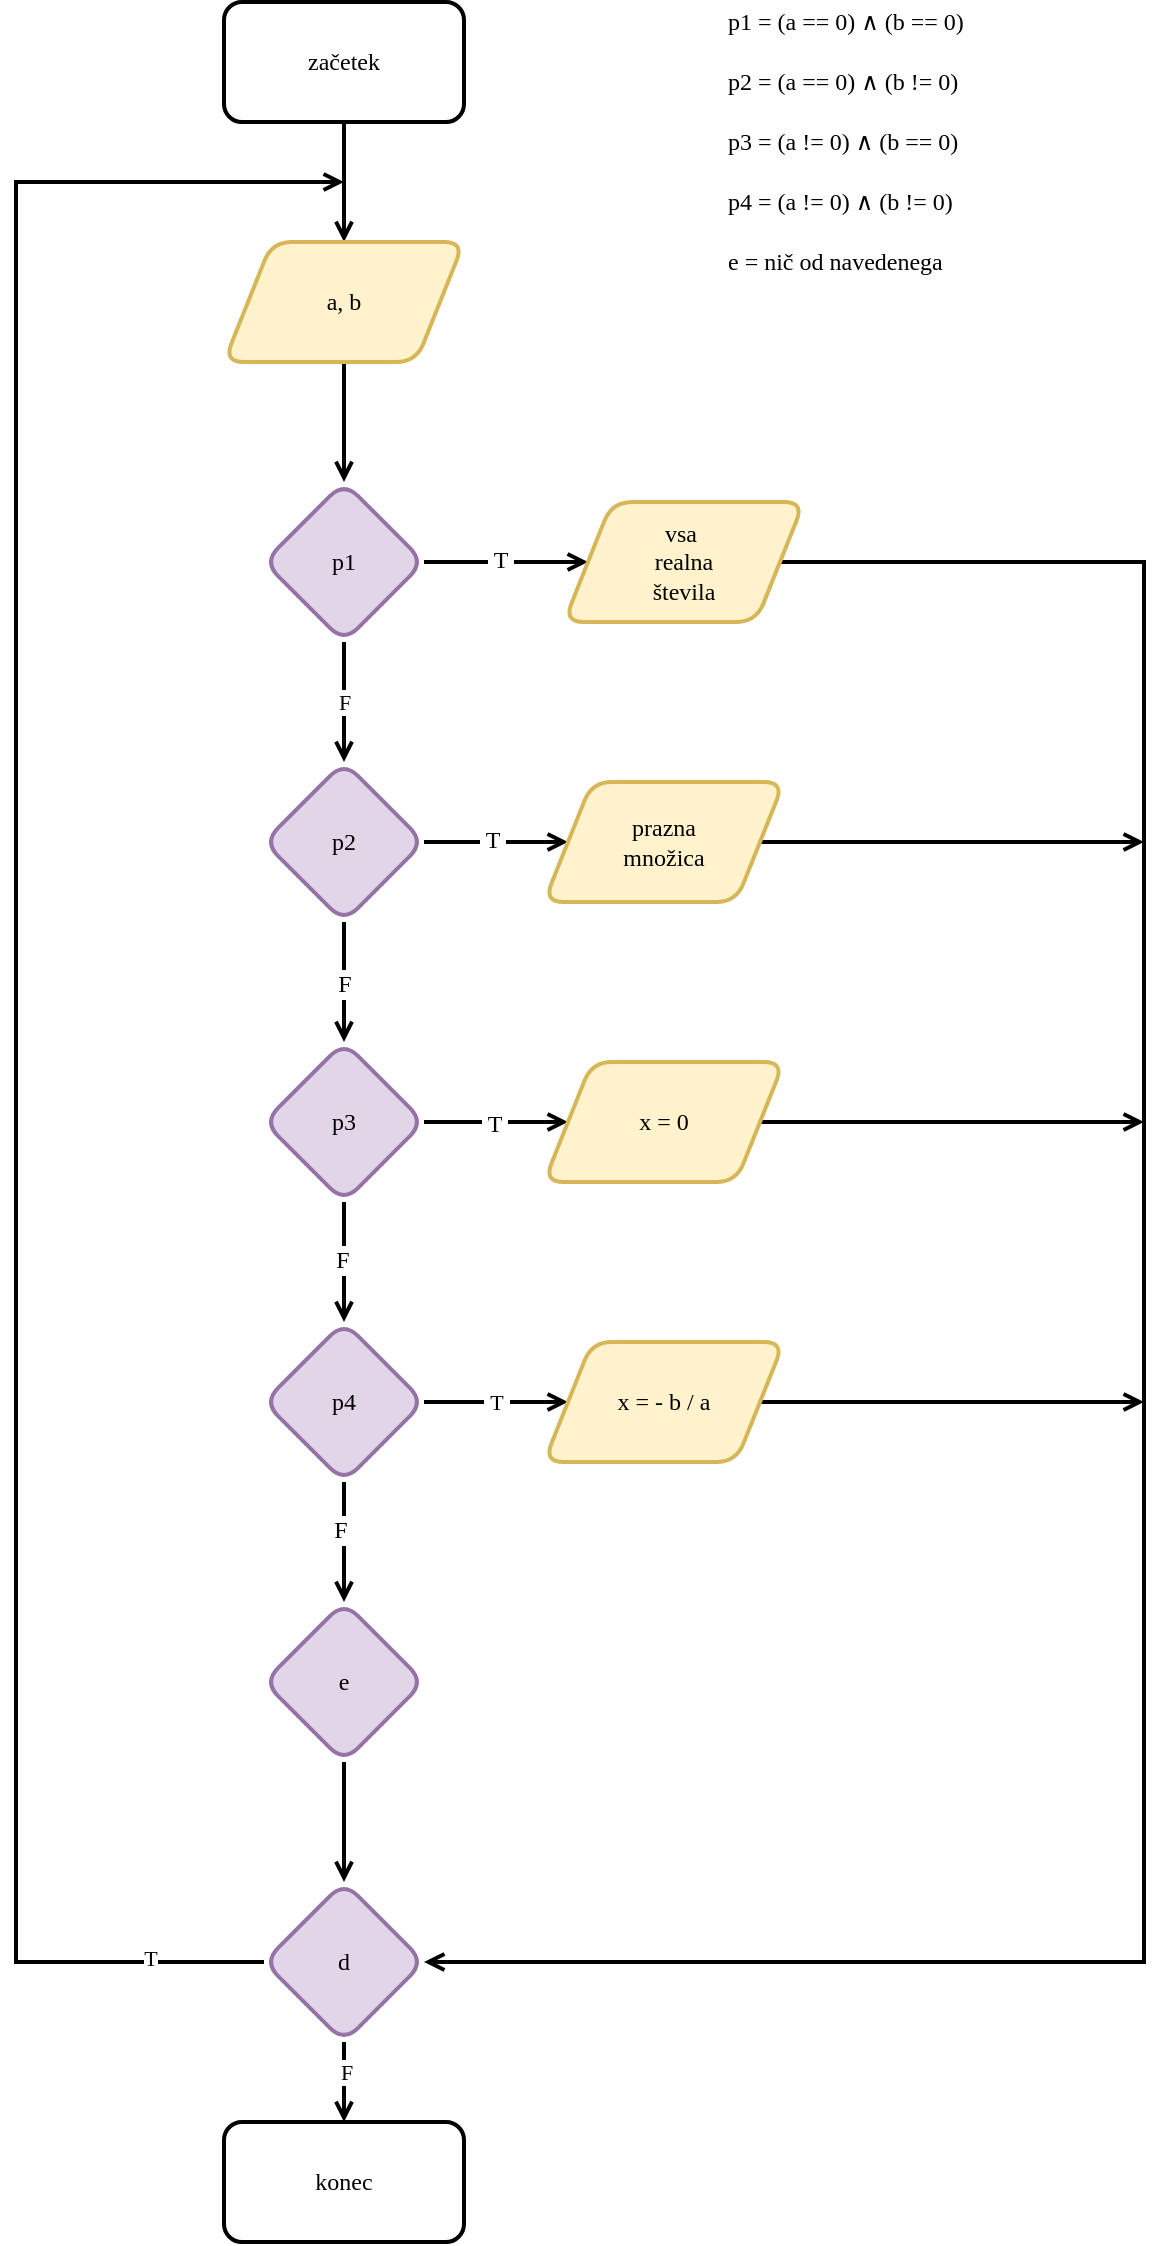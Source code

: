 <mxfile version="24.2.3" type="github">
  <diagram id="kmR8cQMLBEui-aiKMY-3" name="Page-1">
    <mxGraphModel dx="1848" dy="1322" grid="1" gridSize="10" guides="1" tooltips="1" connect="1" arrows="1" fold="1" page="1" pageScale="1" pageWidth="827" pageHeight="1169" background="#FFFFFF" math="0" shadow="0">
      <root>
        <mxCell id="0" />
        <mxCell id="1" parent="0" />
        <mxCell id="QI0CAktTYMknltCW-ucY-3" style="edgeStyle=orthogonalEdgeStyle;rounded=0;orthogonalLoop=1;jettySize=auto;html=1;entryX=0.5;entryY=0;entryDx=0;entryDy=0;fontFamily=Space Mono;strokeWidth=2;endArrow=open;endFill=0;fontSource=https%3A%2F%2Ffonts.googleapis.com%2Fcss%3Ffamily%3DSpace%2BMono;" parent="1" source="QI0CAktTYMknltCW-ucY-1" target="QI0CAktTYMknltCW-ucY-2" edge="1">
          <mxGeometry relative="1" as="geometry" />
        </mxCell>
        <mxCell id="QI0CAktTYMknltCW-ucY-1" value="začetek" style="rounded=1;whiteSpace=wrap;html=1;fontFamily=Space Mono;strokeWidth=2;fontSource=https%3A%2F%2Ffonts.googleapis.com%2Fcss%3Ffamily%3DSpace%2BMono;" parent="1" vertex="1">
          <mxGeometry x="234" y="32" width="120" height="60" as="geometry" />
        </mxCell>
        <mxCell id="QI0CAktTYMknltCW-ucY-10" style="edgeStyle=orthogonalEdgeStyle;rounded=0;orthogonalLoop=1;jettySize=auto;html=1;entryX=0.5;entryY=0;entryDx=0;entryDy=0;endArrow=open;endFill=0;strokeWidth=2;fontFamily=Space Mono;fontSource=https%3A%2F%2Ffonts.googleapis.com%2Fcss%3Ffamily%3DSpace%2BMono;" parent="1" source="QI0CAktTYMknltCW-ucY-2" target="QI0CAktTYMknltCW-ucY-5" edge="1">
          <mxGeometry relative="1" as="geometry" />
        </mxCell>
        <mxCell id="QI0CAktTYMknltCW-ucY-2" value="a, b" style="shape=parallelogram;perimeter=parallelogramPerimeter;whiteSpace=wrap;html=1;strokeWidth=2;fontFamily=Space Mono;fillColor=#fff2cc;strokeColor=#d6b656;rounded=1;fontSource=https%3A%2F%2Ffonts.googleapis.com%2Fcss%3Ffamily%3DSpace%2BMono;" parent="1" vertex="1">
          <mxGeometry x="234" y="152" width="120" height="60" as="geometry" />
        </mxCell>
        <mxCell id="QI0CAktTYMknltCW-ucY-11" style="edgeStyle=orthogonalEdgeStyle;rounded=0;orthogonalLoop=1;jettySize=auto;html=1;entryX=0;entryY=0.5;entryDx=0;entryDy=0;endArrow=open;endFill=0;strokeWidth=2;fontFamily=Space Mono;fontSource=https%3A%2F%2Ffonts.googleapis.com%2Fcss%3Ffamily%3DSpace%2BMono;" parent="1" source="QI0CAktTYMknltCW-ucY-5" target="QI0CAktTYMknltCW-ucY-9" edge="1">
          <mxGeometry relative="1" as="geometry" />
        </mxCell>
        <mxCell id="QI0CAktTYMknltCW-ucY-12" value="&amp;nbsp;T&amp;nbsp;" style="text;html=1;align=center;verticalAlign=middle;resizable=0;points=[];labelBackgroundColor=#ffffff;fontFamily=Space Mono;fontSource=https%3A%2F%2Ffonts.googleapis.com%2Fcss%3Ffamily%3DSpace%2BMono;" parent="QI0CAktTYMknltCW-ucY-11" vertex="1" connectable="0">
          <mxGeometry x="-0.073" y="1" relative="1" as="geometry">
            <mxPoint as="offset" />
          </mxGeometry>
        </mxCell>
        <mxCell id="QI0CAktTYMknltCW-ucY-13" value="F" style="edgeStyle=orthogonalEdgeStyle;rounded=0;orthogonalLoop=1;jettySize=auto;html=1;endArrow=open;endFill=0;strokeWidth=2;fontFamily=Space Mono;fontSource=https%3A%2F%2Ffonts.googleapis.com%2Fcss%3Ffamily%3DSpace%2BMono;" parent="1" source="QI0CAktTYMknltCW-ucY-5" target="QI0CAktTYMknltCW-ucY-6" edge="1">
          <mxGeometry relative="1" as="geometry" />
        </mxCell>
        <mxCell id="QI0CAktTYMknltCW-ucY-5" value="p1" style="rhombus;whiteSpace=wrap;html=1;rounded=1;strokeWidth=2;fontFamily=Space Mono;fillColor=#e1d5e7;strokeColor=#9673a6;fontSource=https%3A%2F%2Ffonts.googleapis.com%2Fcss%3Ffamily%3DSpace%2BMono;" parent="1" vertex="1">
          <mxGeometry x="254" y="272" width="80" height="80" as="geometry" />
        </mxCell>
        <mxCell id="QI0CAktTYMknltCW-ucY-15" style="edgeStyle=orthogonalEdgeStyle;rounded=0;orthogonalLoop=1;jettySize=auto;html=1;entryX=0.5;entryY=0;entryDx=0;entryDy=0;endArrow=open;endFill=0;strokeWidth=2;fontFamily=Space Mono;fontSource=https%3A%2F%2Ffonts.googleapis.com%2Fcss%3Ffamily%3DSpace%2BMono;" parent="1" source="QI0CAktTYMknltCW-ucY-6" target="QI0CAktTYMknltCW-ucY-7" edge="1">
          <mxGeometry relative="1" as="geometry" />
        </mxCell>
        <mxCell id="QI0CAktTYMknltCW-ucY-17" value="F" style="text;html=1;align=center;verticalAlign=middle;resizable=0;points=[];labelBackgroundColor=#ffffff;fontFamily=Space Mono;fontSource=https%3A%2F%2Ffonts.googleapis.com%2Fcss%3Ffamily%3DSpace%2BMono;" parent="QI0CAktTYMknltCW-ucY-15" vertex="1" connectable="0">
          <mxGeometry x="0.033" relative="1" as="geometry">
            <mxPoint as="offset" />
          </mxGeometry>
        </mxCell>
        <mxCell id="QI0CAktTYMknltCW-ucY-21" style="edgeStyle=orthogonalEdgeStyle;rounded=0;orthogonalLoop=1;jettySize=auto;html=1;entryX=0;entryY=0.5;entryDx=0;entryDy=0;endArrow=open;endFill=0;strokeWidth=2;fontFamily=Space Mono;fontSource=https%3A%2F%2Ffonts.googleapis.com%2Fcss%3Ffamily%3DSpace%2BMono;" parent="1" source="QI0CAktTYMknltCW-ucY-6" target="QI0CAktTYMknltCW-ucY-19" edge="1">
          <mxGeometry relative="1" as="geometry" />
        </mxCell>
        <mxCell id="QI0CAktTYMknltCW-ucY-23" value="&amp;nbsp;T&amp;nbsp;" style="text;html=1;align=center;verticalAlign=middle;resizable=0;points=[];labelBackgroundColor=#ffffff;fontFamily=Space Mono;fontSource=https%3A%2F%2Ffonts.googleapis.com%2Fcss%3Ffamily%3DSpace%2BMono;" parent="QI0CAktTYMknltCW-ucY-21" vertex="1" connectable="0">
          <mxGeometry x="-0.056" y="1" relative="1" as="geometry">
            <mxPoint as="offset" />
          </mxGeometry>
        </mxCell>
        <mxCell id="QI0CAktTYMknltCW-ucY-6" value="p2" style="rhombus;whiteSpace=wrap;html=1;rounded=1;strokeWidth=2;fontFamily=Space Mono;fillColor=#e1d5e7;strokeColor=#9673a6;fontSource=https%3A%2F%2Ffonts.googleapis.com%2Fcss%3Ffamily%3DSpace%2BMono;" parent="1" vertex="1">
          <mxGeometry x="254" y="412" width="80" height="80" as="geometry" />
        </mxCell>
        <mxCell id="QI0CAktTYMknltCW-ucY-16" style="edgeStyle=orthogonalEdgeStyle;rounded=0;orthogonalLoop=1;jettySize=auto;html=1;entryX=0.5;entryY=0;entryDx=0;entryDy=0;endArrow=open;endFill=0;strokeWidth=2;fontFamily=Space Mono;fontSource=https%3A%2F%2Ffonts.googleapis.com%2Fcss%3Ffamily%3DSpace%2BMono;" parent="1" source="QI0CAktTYMknltCW-ucY-7" target="QI0CAktTYMknltCW-ucY-8" edge="1">
          <mxGeometry relative="1" as="geometry" />
        </mxCell>
        <mxCell id="QI0CAktTYMknltCW-ucY-18" value="F" style="text;html=1;align=center;verticalAlign=middle;resizable=0;points=[];labelBackgroundColor=#ffffff;fontFamily=Space Mono;fontSource=https%3A%2F%2Ffonts.googleapis.com%2Fcss%3Ffamily%3DSpace%2BMono;" parent="QI0CAktTYMknltCW-ucY-16" vertex="1" connectable="0">
          <mxGeometry x="-0.033" y="-1" relative="1" as="geometry">
            <mxPoint as="offset" />
          </mxGeometry>
        </mxCell>
        <mxCell id="QI0CAktTYMknltCW-ucY-22" style="edgeStyle=orthogonalEdgeStyle;rounded=0;orthogonalLoop=1;jettySize=auto;html=1;endArrow=open;endFill=0;strokeWidth=2;fontFamily=Space Mono;fontSource=https%3A%2F%2Ffonts.googleapis.com%2Fcss%3Ffamily%3DSpace%2BMono;" parent="1" source="QI0CAktTYMknltCW-ucY-7" target="QI0CAktTYMknltCW-ucY-20" edge="1">
          <mxGeometry relative="1" as="geometry" />
        </mxCell>
        <mxCell id="QI0CAktTYMknltCW-ucY-24" value="&amp;nbsp;T&amp;nbsp;" style="text;html=1;align=center;verticalAlign=middle;resizable=0;points=[];labelBackgroundColor=#ffffff;fontFamily=Space Mono;fontSource=https%3A%2F%2Ffonts.googleapis.com%2Fcss%3Ffamily%3DSpace%2BMono;" parent="QI0CAktTYMknltCW-ucY-22" vertex="1" connectable="0">
          <mxGeometry x="-0.028" y="-1" relative="1" as="geometry">
            <mxPoint as="offset" />
          </mxGeometry>
        </mxCell>
        <mxCell id="QI0CAktTYMknltCW-ucY-7" value="p3" style="rhombus;whiteSpace=wrap;html=1;rounded=1;strokeWidth=2;fontFamily=Space Mono;fillColor=#e1d5e7;strokeColor=#9673a6;fontSource=https%3A%2F%2Ffonts.googleapis.com%2Fcss%3Ffamily%3DSpace%2BMono;" parent="1" vertex="1">
          <mxGeometry x="254" y="552" width="80" height="80" as="geometry" />
        </mxCell>
        <mxCell id="QI0CAktTYMknltCW-ucY-26" value="&amp;nbsp;T&amp;nbsp;" style="edgeStyle=orthogonalEdgeStyle;rounded=0;orthogonalLoop=1;jettySize=auto;html=1;exitX=1;exitY=0.5;exitDx=0;exitDy=0;endArrow=open;endFill=0;strokeWidth=2;fontFamily=Space Mono;fontSource=https%3A%2F%2Ffonts.googleapis.com%2Fcss%3Ffamily%3DSpace%2BMono;" parent="1" source="QI0CAktTYMknltCW-ucY-8" target="QI0CAktTYMknltCW-ucY-25" edge="1">
          <mxGeometry relative="1" as="geometry" />
        </mxCell>
        <mxCell id="QI0CAktTYMknltCW-ucY-33" style="edgeStyle=orthogonalEdgeStyle;rounded=0;orthogonalLoop=1;jettySize=auto;html=1;entryX=0.5;entryY=0;entryDx=0;entryDy=0;endArrow=open;endFill=0;strokeWidth=2;fontFamily=Space Mono;fontSource=https%3A%2F%2Ffonts.googleapis.com%2Fcss%3Ffamily%3DSpace%2BMono;" parent="1" source="QI0CAktTYMknltCW-ucY-8" target="QI0CAktTYMknltCW-ucY-32" edge="1">
          <mxGeometry relative="1" as="geometry" />
        </mxCell>
        <mxCell id="QI0CAktTYMknltCW-ucY-34" value="F" style="text;html=1;align=center;verticalAlign=middle;resizable=0;points=[];labelBackgroundColor=#ffffff;fontFamily=Space Mono;fontSource=https%3A%2F%2Ffonts.googleapis.com%2Fcss%3Ffamily%3DSpace%2BMono;" parent="QI0CAktTYMknltCW-ucY-33" vertex="1" connectable="0">
          <mxGeometry x="-0.2" y="-2" relative="1" as="geometry">
            <mxPoint as="offset" />
          </mxGeometry>
        </mxCell>
        <mxCell id="QI0CAktTYMknltCW-ucY-8" value="p4" style="rhombus;whiteSpace=wrap;html=1;rounded=1;strokeWidth=2;fontFamily=Space Mono;fillColor=#e1d5e7;strokeColor=#9673a6;fontSource=https%3A%2F%2Ffonts.googleapis.com%2Fcss%3Ffamily%3DSpace%2BMono;" parent="1" vertex="1">
          <mxGeometry x="254" y="692" width="80" height="80" as="geometry" />
        </mxCell>
        <mxCell id="QI0CAktTYMknltCW-ucY-28" style="edgeStyle=orthogonalEdgeStyle;rounded=0;orthogonalLoop=1;jettySize=auto;html=1;endArrow=open;endFill=0;strokeWidth=2;fontFamily=Space Mono;entryX=1;entryY=0.5;entryDx=0;entryDy=0;fontSource=https%3A%2F%2Ffonts.googleapis.com%2Fcss%3Ffamily%3DSpace%2BMono;" parent="1" source="QI0CAktTYMknltCW-ucY-9" target="9GjhGz9RSlmzgK2IRoOG-1" edge="1">
          <mxGeometry relative="1" as="geometry">
            <mxPoint x="364" y="842" as="targetPoint" />
            <Array as="points">
              <mxPoint x="694" y="312" />
              <mxPoint x="694" y="1012" />
            </Array>
          </mxGeometry>
        </mxCell>
        <mxCell id="QI0CAktTYMknltCW-ucY-9" value="vsa&amp;nbsp;&lt;div&gt;realna&lt;/div&gt;&lt;div&gt;števila&lt;/div&gt;" style="shape=parallelogram;perimeter=parallelogramPerimeter;whiteSpace=wrap;html=1;strokeWidth=2;fontFamily=Space Mono;fillColor=#fff2cc;strokeColor=#d6b656;rounded=1;fontSource=https%3A%2F%2Ffonts.googleapis.com%2Fcss%3Ffamily%3DSpace%2BMono;align=center;" parent="1" vertex="1">
          <mxGeometry x="404" y="282" width="120" height="60" as="geometry" />
        </mxCell>
        <mxCell id="QI0CAktTYMknltCW-ucY-29" style="edgeStyle=orthogonalEdgeStyle;rounded=0;orthogonalLoop=1;jettySize=auto;html=1;endArrow=open;endFill=0;strokeWidth=2;fontFamily=Space Mono;fontSource=https%3A%2F%2Ffonts.googleapis.com%2Fcss%3Ffamily%3DSpace%2BMono;" parent="1" source="QI0CAktTYMknltCW-ucY-19" edge="1">
          <mxGeometry relative="1" as="geometry">
            <mxPoint x="694" y="452" as="targetPoint" />
          </mxGeometry>
        </mxCell>
        <mxCell id="QI0CAktTYMknltCW-ucY-19" value="prazna&lt;br&gt;množica" style="shape=parallelogram;perimeter=parallelogramPerimeter;whiteSpace=wrap;html=1;strokeWidth=2;fontFamily=Space Mono;fillColor=#fff2cc;strokeColor=#d6b656;rounded=1;fontSource=https%3A%2F%2Ffonts.googleapis.com%2Fcss%3Ffamily%3DSpace%2BMono;" parent="1" vertex="1">
          <mxGeometry x="394" y="422" width="120" height="60" as="geometry" />
        </mxCell>
        <mxCell id="QI0CAktTYMknltCW-ucY-30" style="edgeStyle=orthogonalEdgeStyle;rounded=0;orthogonalLoop=1;jettySize=auto;html=1;endArrow=open;endFill=0;strokeWidth=2;fontFamily=Space Mono;fontSource=https%3A%2F%2Ffonts.googleapis.com%2Fcss%3Ffamily%3DSpace%2BMono;" parent="1" source="QI0CAktTYMknltCW-ucY-20" edge="1">
          <mxGeometry relative="1" as="geometry">
            <mxPoint x="694" y="592" as="targetPoint" />
          </mxGeometry>
        </mxCell>
        <mxCell id="QI0CAktTYMknltCW-ucY-20" value="x = 0" style="shape=parallelogram;perimeter=parallelogramPerimeter;whiteSpace=wrap;html=1;strokeWidth=2;fontFamily=Space Mono;fillColor=#fff2cc;strokeColor=#d6b656;rounded=1;fontSource=https%3A%2F%2Ffonts.googleapis.com%2Fcss%3Ffamily%3DSpace%2BMono;" parent="1" vertex="1">
          <mxGeometry x="394" y="562" width="120" height="60" as="geometry" />
        </mxCell>
        <mxCell id="QI0CAktTYMknltCW-ucY-31" style="edgeStyle=orthogonalEdgeStyle;rounded=0;orthogonalLoop=1;jettySize=auto;html=1;endArrow=open;endFill=0;strokeWidth=2;fontFamily=Space Mono;fontSource=https%3A%2F%2Ffonts.googleapis.com%2Fcss%3Ffamily%3DSpace%2BMono;" parent="1" source="QI0CAktTYMknltCW-ucY-25" edge="1">
          <mxGeometry relative="1" as="geometry">
            <mxPoint x="694" y="732" as="targetPoint" />
          </mxGeometry>
        </mxCell>
        <mxCell id="QI0CAktTYMknltCW-ucY-25" value="x = - b / a" style="shape=parallelogram;perimeter=parallelogramPerimeter;whiteSpace=wrap;html=1;strokeWidth=2;fontFamily=Space Mono;fillColor=#fff2cc;strokeColor=#d6b656;rounded=1;fontSource=https%3A%2F%2Ffonts.googleapis.com%2Fcss%3Ffamily%3DSpace%2BMono;" parent="1" vertex="1">
          <mxGeometry x="394" y="702" width="120" height="60" as="geometry" />
        </mxCell>
        <mxCell id="QI0CAktTYMknltCW-ucY-27" value="konec" style="rounded=1;whiteSpace=wrap;html=1;fontFamily=Space Mono;strokeWidth=2;fontSource=https%3A%2F%2Ffonts.googleapis.com%2Fcss%3Ffamily%3DSpace%2BMono;" parent="1" vertex="1">
          <mxGeometry x="234" y="1092" width="120" height="60" as="geometry" />
        </mxCell>
        <mxCell id="9GjhGz9RSlmzgK2IRoOG-4" style="edgeStyle=orthogonalEdgeStyle;rounded=0;orthogonalLoop=1;jettySize=auto;html=1;entryX=0.5;entryY=0;entryDx=0;entryDy=0;endArrow=open;endFill=0;strokeWidth=2;fontFamily=Space Mono;fontSource=https%3A%2F%2Ffonts.googleapis.com%2Fcss%3Ffamily%3DSpace%2BMono;" parent="1" source="QI0CAktTYMknltCW-ucY-32" target="9GjhGz9RSlmzgK2IRoOG-1" edge="1">
          <mxGeometry relative="1" as="geometry" />
        </mxCell>
        <mxCell id="QI0CAktTYMknltCW-ucY-32" value="e" style="rhombus;whiteSpace=wrap;html=1;rounded=1;strokeWidth=2;fontFamily=Space Mono;fillColor=#e1d5e7;strokeColor=#9673a6;fontSource=https%3A%2F%2Ffonts.googleapis.com%2Fcss%3Ffamily%3DSpace%2BMono;" parent="1" vertex="1">
          <mxGeometry x="254" y="832" width="80" height="80" as="geometry" />
        </mxCell>
        <mxCell id="QI0CAktTYMknltCW-ucY-36" value="p1 = (a == 0) ∧ (b == 0)" style="text;html=1;align=left;verticalAlign=middle;resizable=0;points=[];autosize=1;fontFamily=Space Mono;fontSource=https%3A%2F%2Ffonts.googleapis.com%2Fcss%3Ffamily%3DSpace%2BMono;" parent="1" vertex="1">
          <mxGeometry x="484" y="32" width="140" height="20" as="geometry" />
        </mxCell>
        <mxCell id="QI0CAktTYMknltCW-ucY-37" value="p2 = (a == 0) ∧ (b != 0)" style="text;html=1;align=left;verticalAlign=middle;resizable=0;points=[];autosize=1;fontFamily=Space Mono;fontSource=https%3A%2F%2Ffonts.googleapis.com%2Fcss%3Ffamily%3DSpace%2BMono;" parent="1" vertex="1">
          <mxGeometry x="484" y="62" width="140" height="20" as="geometry" />
        </mxCell>
        <mxCell id="QI0CAktTYMknltCW-ucY-38" value="p3 = (a != 0) ∧ (b == 0)" style="text;html=1;align=left;verticalAlign=middle;resizable=0;points=[];autosize=1;fontFamily=Space Mono;fontSource=https%3A%2F%2Ffonts.googleapis.com%2Fcss%3Ffamily%3DSpace%2BMono;" parent="1" vertex="1">
          <mxGeometry x="484" y="92" width="140" height="20" as="geometry" />
        </mxCell>
        <mxCell id="QI0CAktTYMknltCW-ucY-39" value="p4 = (a != 0) ∧ (b != 0)" style="text;html=1;align=left;verticalAlign=middle;resizable=0;points=[];autosize=1;fontFamily=Space Mono;fontSource=https%3A%2F%2Ffonts.googleapis.com%2Fcss%3Ffamily%3DSpace%2BMono;" parent="1" vertex="1">
          <mxGeometry x="484" y="122" width="140" height="20" as="geometry" />
        </mxCell>
        <mxCell id="QI0CAktTYMknltCW-ucY-40" value="e = nič od navedenega" style="text;html=1;align=left;verticalAlign=middle;resizable=0;points=[];autosize=1;fontFamily=Space Mono;fontSource=https%3A%2F%2Ffonts.googleapis.com%2Fcss%3Ffamily%3DSpace%2BMono;" parent="1" vertex="1">
          <mxGeometry x="484" y="152" width="130" height="20" as="geometry" />
        </mxCell>
        <mxCell id="9GjhGz9RSlmzgK2IRoOG-2" style="edgeStyle=orthogonalEdgeStyle;rounded=0;orthogonalLoop=1;jettySize=auto;html=1;entryX=0.5;entryY=0;entryDx=0;entryDy=0;strokeWidth=2;endArrow=open;endFill=0;fontFamily=Space Mono;fontSource=https%3A%2F%2Ffonts.googleapis.com%2Fcss%3Ffamily%3DSpace%2BMono;" parent="1" source="9GjhGz9RSlmzgK2IRoOG-1" target="QI0CAktTYMknltCW-ucY-27" edge="1">
          <mxGeometry relative="1" as="geometry" />
        </mxCell>
        <mxCell id="9GjhGz9RSlmzgK2IRoOG-7" value="F" style="edgeLabel;html=1;align=center;verticalAlign=middle;resizable=0;points=[];fontFamily=Space Mono;fontSource=https%3A%2F%2Ffonts.googleapis.com%2Fcss%3Ffamily%3DSpace%2BMono;" parent="9GjhGz9RSlmzgK2IRoOG-2" vertex="1" connectable="0">
          <mxGeometry x="-0.26" y="1" relative="1" as="geometry">
            <mxPoint as="offset" />
          </mxGeometry>
        </mxCell>
        <mxCell id="9GjhGz9RSlmzgK2IRoOG-3" style="edgeStyle=orthogonalEdgeStyle;rounded=0;orthogonalLoop=1;jettySize=auto;html=1;exitX=0;exitY=0.5;exitDx=0;exitDy=0;endArrow=open;endFill=0;strokeWidth=2;fontFamily=Space Mono;fontSource=https%3A%2F%2Ffonts.googleapis.com%2Fcss%3Ffamily%3DSpace%2BMono;" parent="1" source="9GjhGz9RSlmzgK2IRoOG-1" edge="1">
          <mxGeometry relative="1" as="geometry">
            <mxPoint x="294" y="122" as="targetPoint" />
            <Array as="points">
              <mxPoint x="130" y="1012" />
              <mxPoint x="130" y="122" />
            </Array>
          </mxGeometry>
        </mxCell>
        <mxCell id="9GjhGz9RSlmzgK2IRoOG-6" value="T" style="edgeLabel;html=1;align=center;verticalAlign=middle;resizable=0;points=[];fontFamily=Space Mono;fontSource=https%3A%2F%2Ffonts.googleapis.com%2Fcss%3Ffamily%3DSpace%2BMono;" parent="9GjhGz9RSlmzgK2IRoOG-3" vertex="1" connectable="0">
          <mxGeometry x="-0.902" y="-2" relative="1" as="geometry">
            <mxPoint as="offset" />
          </mxGeometry>
        </mxCell>
        <mxCell id="9GjhGz9RSlmzgK2IRoOG-1" value="d" style="rhombus;whiteSpace=wrap;html=1;rounded=1;strokeWidth=2;fontFamily=Space Mono;fillColor=#e1d5e7;strokeColor=#9673a6;fontSource=https%3A%2F%2Ffonts.googleapis.com%2Fcss%3Ffamily%3DSpace%2BMono;" parent="1" vertex="1">
          <mxGeometry x="254" y="972" width="80" height="80" as="geometry" />
        </mxCell>
      </root>
    </mxGraphModel>
  </diagram>
</mxfile>
